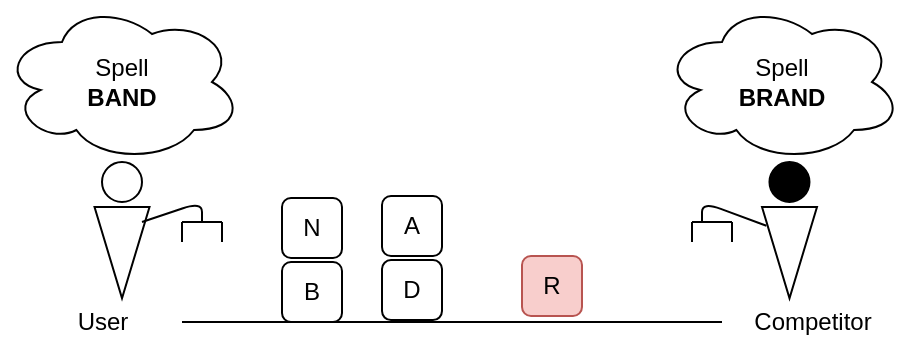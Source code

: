<mxfile version="14.0.5"><diagram id="b-GcsfV_EboyAeSpvw_J" name="Page-1"><mxGraphModel dx="1355" dy="776" grid="1" gridSize="10" guides="1" tooltips="1" connect="1" arrows="1" fold="1" page="1" pageScale="1" pageWidth="850" pageHeight="1100" math="0" shadow="0"><root><mxCell id="0"/><mxCell id="1" parent="0"/><mxCell id="faWIUb4rKi3bZCFiiAn_-60" value="" style="endArrow=none;html=1;" edge="1" parent="1"><mxGeometry width="50" height="50" relative="1" as="geometry"><mxPoint x="220" y="310" as="sourcePoint"/><mxPoint x="490" y="310" as="targetPoint"/></mxGeometry></mxCell><mxCell id="faWIUb4rKi3bZCFiiAn_-61" value="" style="group" vertex="1" connectable="0" parent="1"><mxGeometry x="176.26" y="230" width="63.74" height="68.12" as="geometry"/></mxCell><mxCell id="faWIUb4rKi3bZCFiiAn_-62" value="" style="group" vertex="1" connectable="0" parent="faWIUb4rKi3bZCFiiAn_-61"><mxGeometry x="43.74" y="30" width="20" height="10" as="geometry"/></mxCell><mxCell id="faWIUb4rKi3bZCFiiAn_-63" value="" style="endArrow=none;html=1;" edge="1" parent="faWIUb4rKi3bZCFiiAn_-62"><mxGeometry width="50" height="50" relative="1" as="geometry"><mxPoint as="sourcePoint"/><mxPoint x="20" as="targetPoint"/></mxGeometry></mxCell><mxCell id="faWIUb4rKi3bZCFiiAn_-64" value="" style="endArrow=none;html=1;" edge="1" parent="faWIUb4rKi3bZCFiiAn_-62"><mxGeometry width="50" height="50" relative="1" as="geometry"><mxPoint x="20" as="sourcePoint"/><mxPoint x="20" y="10" as="targetPoint"/></mxGeometry></mxCell><mxCell id="faWIUb4rKi3bZCFiiAn_-65" value="" style="endArrow=none;html=1;" edge="1" parent="faWIUb4rKi3bZCFiiAn_-62"><mxGeometry width="50" height="50" relative="1" as="geometry"><mxPoint as="sourcePoint"/><mxPoint y="10" as="targetPoint"/></mxGeometry></mxCell><mxCell id="faWIUb4rKi3bZCFiiAn_-66" value="" style="group" vertex="1" connectable="0" parent="faWIUb4rKi3bZCFiiAn_-61"><mxGeometry width="53.74" height="68.12" as="geometry"/></mxCell><mxCell id="faWIUb4rKi3bZCFiiAn_-67" value="" style="ellipse;whiteSpace=wrap;html=1;aspect=fixed;" vertex="1" parent="faWIUb4rKi3bZCFiiAn_-66"><mxGeometry x="3.74" width="20" height="20" as="geometry"/></mxCell><mxCell id="faWIUb4rKi3bZCFiiAn_-68" value="" style="triangle;whiteSpace=wrap;html=1;rotation=90;" vertex="1" parent="faWIUb4rKi3bZCFiiAn_-66"><mxGeometry x="-9.06" y="31.56" width="45.62" height="27.5" as="geometry"/></mxCell><mxCell id="faWIUb4rKi3bZCFiiAn_-69" value="" style="endArrow=none;html=1;" edge="1" parent="faWIUb4rKi3bZCFiiAn_-66"><mxGeometry width="50" height="50" relative="1" as="geometry"><mxPoint x="23.74" y="30" as="sourcePoint"/><mxPoint x="53.74" y="30" as="targetPoint"/><Array as="points"><mxPoint x="53.74" y="20"/></Array></mxGeometry></mxCell><mxCell id="faWIUb4rKi3bZCFiiAn_-70" value="" style="group" vertex="1" connectable="0" parent="1"><mxGeometry x="510" y="230" width="63.74" height="68.12" as="geometry"/></mxCell><mxCell id="faWIUb4rKi3bZCFiiAn_-71" value="" style="group" vertex="1" connectable="0" parent="faWIUb4rKi3bZCFiiAn_-70"><mxGeometry x="-35.0" y="30" width="20" height="10" as="geometry"/></mxCell><mxCell id="faWIUb4rKi3bZCFiiAn_-72" value="" style="endArrow=none;html=1;" edge="1" parent="faWIUb4rKi3bZCFiiAn_-71"><mxGeometry width="50" height="50" relative="1" as="geometry"><mxPoint as="sourcePoint"/><mxPoint x="20" as="targetPoint"/></mxGeometry></mxCell><mxCell id="faWIUb4rKi3bZCFiiAn_-73" value="" style="endArrow=none;html=1;" edge="1" parent="faWIUb4rKi3bZCFiiAn_-71"><mxGeometry width="50" height="50" relative="1" as="geometry"><mxPoint x="20" as="sourcePoint"/><mxPoint x="20" y="10" as="targetPoint"/></mxGeometry></mxCell><mxCell id="faWIUb4rKi3bZCFiiAn_-74" value="" style="endArrow=none;html=1;" edge="1" parent="faWIUb4rKi3bZCFiiAn_-71"><mxGeometry width="50" height="50" relative="1" as="geometry"><mxPoint as="sourcePoint"/><mxPoint y="10" as="targetPoint"/></mxGeometry></mxCell><mxCell id="faWIUb4rKi3bZCFiiAn_-75" value="" style="group" vertex="1" connectable="0" parent="faWIUb4rKi3bZCFiiAn_-70"><mxGeometry width="53.74" height="68.12" as="geometry"/></mxCell><mxCell id="faWIUb4rKi3bZCFiiAn_-76" value="" style="ellipse;whiteSpace=wrap;html=1;aspect=fixed;fillColor=#000000;" vertex="1" parent="faWIUb4rKi3bZCFiiAn_-75"><mxGeometry x="3.74" width="20" height="20" as="geometry"/></mxCell><mxCell id="faWIUb4rKi3bZCFiiAn_-77" value="" style="triangle;whiteSpace=wrap;html=1;rotation=90;" vertex="1" parent="faWIUb4rKi3bZCFiiAn_-75"><mxGeometry x="-9.06" y="31.56" width="45.62" height="27.5" as="geometry"/></mxCell><mxCell id="faWIUb4rKi3bZCFiiAn_-78" value="" style="endArrow=none;html=1;exitX=0.206;exitY=0.92;exitDx=0;exitDy=0;exitPerimeter=0;" edge="1" parent="faWIUb4rKi3bZCFiiAn_-75" source="faWIUb4rKi3bZCFiiAn_-77"><mxGeometry width="50" height="50" relative="1" as="geometry"><mxPoint x="23.74" y="30" as="sourcePoint"/><mxPoint x="-30" y="30" as="targetPoint"/><Array as="points"><mxPoint x="-30" y="20"/></Array></mxGeometry></mxCell><mxCell id="faWIUb4rKi3bZCFiiAn_-79" value="B" style="rounded=1;whiteSpace=wrap;html=1;strokeColor=#000000;fillColor=none;" vertex="1" parent="1"><mxGeometry x="270" y="280" width="30" height="30" as="geometry"/></mxCell><mxCell id="faWIUb4rKi3bZCFiiAn_-80" value="R" style="rounded=1;whiteSpace=wrap;html=1;strokeColor=#b85450;fillColor=#f8cecc;" vertex="1" parent="1"><mxGeometry x="390" y="277" width="30" height="30" as="geometry"/></mxCell><mxCell id="faWIUb4rKi3bZCFiiAn_-81" value="D" style="rounded=1;whiteSpace=wrap;html=1;strokeColor=#000000;fillColor=none;" vertex="1" parent="1"><mxGeometry x="320" y="279.06" width="30" height="30" as="geometry"/></mxCell><mxCell id="faWIUb4rKi3bZCFiiAn_-82" value="A" style="rounded=1;whiteSpace=wrap;html=1;strokeColor=#000000;fillColor=none;" vertex="1" parent="1"><mxGeometry x="320" y="247" width="30" height="30" as="geometry"/></mxCell><mxCell id="faWIUb4rKi3bZCFiiAn_-83" value="N" style="rounded=1;whiteSpace=wrap;html=1;strokeColor=#000000;fillColor=none;" vertex="1" parent="1"><mxGeometry x="270" y="248" width="30" height="30" as="geometry"/></mxCell><mxCell id="faWIUb4rKi3bZCFiiAn_-84" value="&lt;div&gt;Spell&lt;/div&gt;&lt;div&gt;&lt;b&gt;BAND&lt;/b&gt;&lt;br&gt;&lt;/div&gt;" style="ellipse;shape=cloud;whiteSpace=wrap;html=1;strokeColor=#000000;fillColor=none;" vertex="1" parent="1"><mxGeometry x="130" y="150" width="120" height="80" as="geometry"/></mxCell><mxCell id="faWIUb4rKi3bZCFiiAn_-85" value="&lt;div&gt;Spell&lt;/div&gt;&lt;div&gt;&lt;b&gt;BRAND&lt;/b&gt;&lt;br&gt;&lt;/div&gt;" style="ellipse;shape=cloud;whiteSpace=wrap;html=1;strokeColor=#000000;fillColor=none;" vertex="1" parent="1"><mxGeometry x="460" y="150" width="120" height="80" as="geometry"/></mxCell><mxCell id="faWIUb4rKi3bZCFiiAn_-86" value="User" style="text;html=1;align=center;verticalAlign=middle;resizable=0;points=[];autosize=1;" vertex="1" parent="1"><mxGeometry x="160" y="300" width="40" height="20" as="geometry"/></mxCell><mxCell id="faWIUb4rKi3bZCFiiAn_-87" value="Competitor" style="text;html=1;align=center;verticalAlign=middle;resizable=0;points=[];autosize=1;" vertex="1" parent="1"><mxGeometry x="500" y="300" width="70" height="20" as="geometry"/></mxCell></root></mxGraphModel></diagram></mxfile>